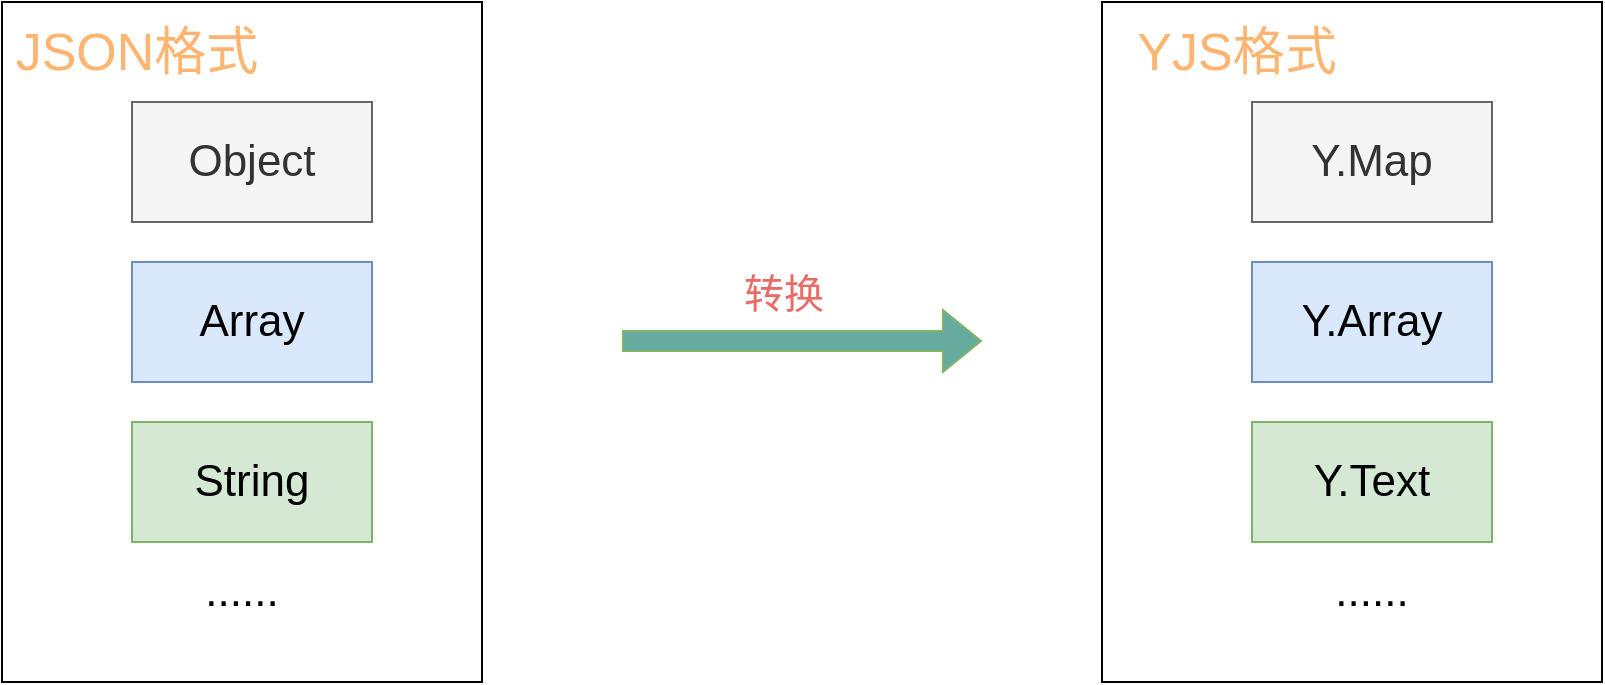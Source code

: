 <mxfile version="24.7.12">
  <diagram name="第 1 页" id="oPP8x1G1xAlBlZ8g7Wp_">
    <mxGraphModel dx="2074" dy="1145" grid="1" gridSize="10" guides="1" tooltips="1" connect="1" arrows="1" fold="1" page="1" pageScale="1" pageWidth="827" pageHeight="1169" math="0" shadow="0">
      <root>
        <mxCell id="0" />
        <mxCell id="1" parent="0" />
        <mxCell id="vi4SyUSUemwbpOqSwb4V-1" value="" style="rounded=0;whiteSpace=wrap;html=1;fontSize=22;" vertex="1" parent="1">
          <mxGeometry x="60" y="500" width="240" height="340" as="geometry" />
        </mxCell>
        <mxCell id="vi4SyUSUemwbpOqSwb4V-5" value="Object" style="rounded=0;whiteSpace=wrap;html=1;fillColor=#f5f5f5;fontColor=#333333;strokeColor=#666666;fontSize=22;" vertex="1" parent="1">
          <mxGeometry x="125" y="550" width="120" height="60" as="geometry" />
        </mxCell>
        <mxCell id="vi4SyUSUemwbpOqSwb4V-6" value="Array" style="rounded=0;whiteSpace=wrap;html=1;fillColor=#dae8fc;strokeColor=#6c8ebf;fontSize=22;" vertex="1" parent="1">
          <mxGeometry x="125" y="630" width="120" height="60" as="geometry" />
        </mxCell>
        <mxCell id="vi4SyUSUemwbpOqSwb4V-7" value="String" style="rounded=0;whiteSpace=wrap;html=1;fillColor=#d5e8d4;strokeColor=#82b366;fontSize=22;" vertex="1" parent="1">
          <mxGeometry x="125" y="710" width="120" height="60" as="geometry" />
        </mxCell>
        <mxCell id="vi4SyUSUemwbpOqSwb4V-8" value="" style="rounded=0;whiteSpace=wrap;html=1;fontSize=22;" vertex="1" parent="1">
          <mxGeometry x="610" y="500" width="250" height="340" as="geometry" />
        </mxCell>
        <mxCell id="vi4SyUSUemwbpOqSwb4V-9" value="Y.Map" style="rounded=0;whiteSpace=wrap;html=1;fillColor=#f5f5f5;fontColor=#333333;strokeColor=#666666;fontSize=22;" vertex="1" parent="1">
          <mxGeometry x="685" y="550" width="120" height="60" as="geometry" />
        </mxCell>
        <mxCell id="vi4SyUSUemwbpOqSwb4V-10" value="Y.Array" style="rounded=0;whiteSpace=wrap;html=1;fillColor=#dae8fc;strokeColor=#6c8ebf;fontSize=22;" vertex="1" parent="1">
          <mxGeometry x="685" y="630" width="120" height="60" as="geometry" />
        </mxCell>
        <mxCell id="vi4SyUSUemwbpOqSwb4V-11" value="Y.Text" style="rounded=0;whiteSpace=wrap;html=1;fillColor=#d5e8d4;strokeColor=#82b366;fontSize=22;" vertex="1" parent="1">
          <mxGeometry x="685" y="710" width="120" height="60" as="geometry" />
        </mxCell>
        <mxCell id="vi4SyUSUemwbpOqSwb4V-13" value="......" style="text;html=1;align=center;verticalAlign=middle;whiteSpace=wrap;rounded=0;fontSize=22;" vertex="1" parent="1">
          <mxGeometry x="150" y="780" width="60" height="30" as="geometry" />
        </mxCell>
        <mxCell id="vi4SyUSUemwbpOqSwb4V-14" value="......" style="text;html=1;align=center;verticalAlign=middle;whiteSpace=wrap;rounded=0;fontSize=22;" vertex="1" parent="1">
          <mxGeometry x="715" y="780" width="60" height="30" as="geometry" />
        </mxCell>
        <mxCell id="vi4SyUSUemwbpOqSwb4V-15" value="JSON格式" style="text;html=1;align=center;verticalAlign=middle;whiteSpace=wrap;rounded=0;fontSize=26;fontColor=#FFB570;" vertex="1" parent="1">
          <mxGeometry x="65" y="510" width="125" height="30" as="geometry" />
        </mxCell>
        <mxCell id="vi4SyUSUemwbpOqSwb4V-16" value="YJS格式" style="text;html=1;align=center;verticalAlign=middle;whiteSpace=wrap;rounded=0;fontSize=26;fontColor=#FFB570;" vertex="1" parent="1">
          <mxGeometry x="625" y="510" width="105" height="30" as="geometry" />
        </mxCell>
        <mxCell id="vi4SyUSUemwbpOqSwb4V-17" value="" style="shape=flexArrow;endArrow=classic;html=1;rounded=0;fontSize=22;labelBackgroundColor=#67AB9F;fontColor=#67AB9F;fillColor=#67AB9F;strokeColor=#82b366;" edge="1" parent="1">
          <mxGeometry width="50" height="50" relative="1" as="geometry">
            <mxPoint x="370" y="669.5" as="sourcePoint" />
            <mxPoint x="550" y="669.5" as="targetPoint" />
          </mxGeometry>
        </mxCell>
        <mxCell id="vi4SyUSUemwbpOqSwb4V-18" value="转换" style="text;html=1;align=center;verticalAlign=middle;whiteSpace=wrap;rounded=0;fontSize=20;fontColor=#EA6B66;" vertex="1" parent="1">
          <mxGeometry x="421" y="630" width="60" height="30" as="geometry" />
        </mxCell>
      </root>
    </mxGraphModel>
  </diagram>
</mxfile>
